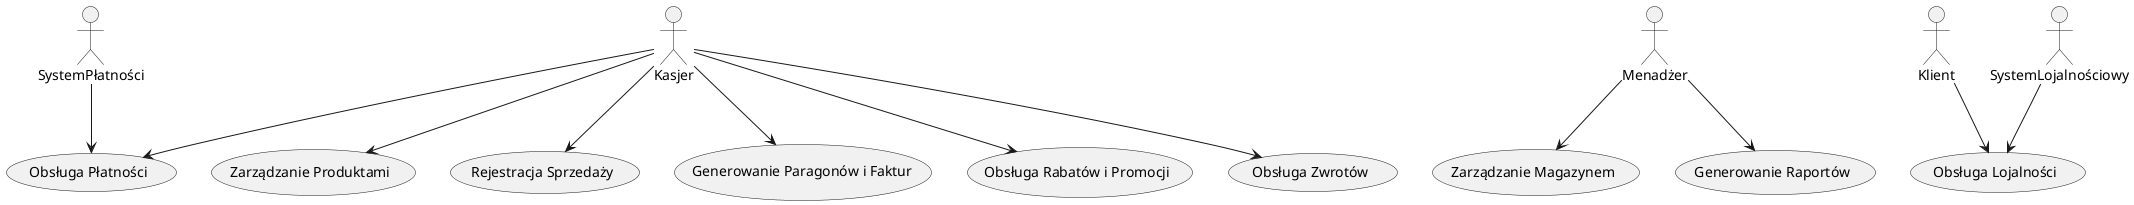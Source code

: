@startuml zadanie6
actor Kasjer
actor Menadżer
actor Klient
actor SystemPłatności
actor SystemLojalnościowy

Kasjer --> (Zarządzanie Produktami)
Kasjer --> (Rejestracja Sprzedaży)
Kasjer --> (Obsługa Płatności)
Kasjer --> (Generowanie Paragonów i Faktur)
Kasjer --> (Obsługa Rabatów i Promocji)
Kasjer --> (Obsługa Zwrotów)

Menadżer --> (Zarządzanie Magazynem)
Menadżer --> (Generowanie Raportów)

Klient --> (Obsługa Lojalności)

SystemPłatności --> (Obsługa Płatności)

SystemLojalnościowy --> (Obsługa Lojalności)
@enduml